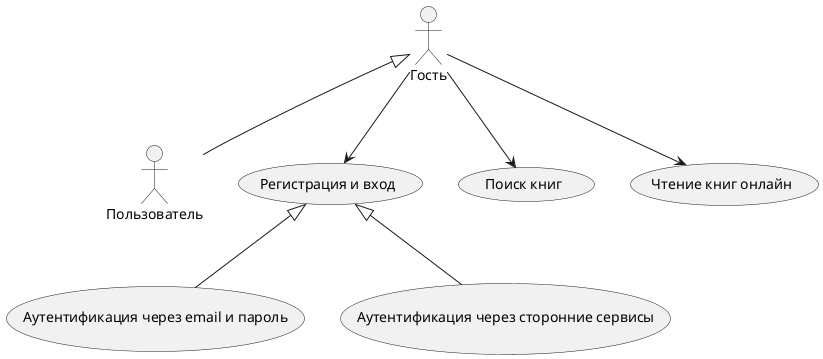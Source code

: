 @startuml
  actor "Гость" as Guest
  actor "Пользователь" as User

  usecase "Регистрация и вход" as UC_Login
  usecase "Аутентификация через email и пароль" as UC_Auth_Email
  usecase "Аутентификация через сторонние сервисы" as UC_Auth_SSO
  usecase "Поиск книг" as UC_Search_Books
  usecase "Чтение книг онлайн" as UC_Read_Books

  Guest --> UC_Login
  Guest --> UC_Search_Books
  Guest --> UC_Read_Books

  UC_Login <|-- UC_Auth_Email
  UC_Login <|-- UC_Auth_SSO

  Guest <|-- User
@enduml